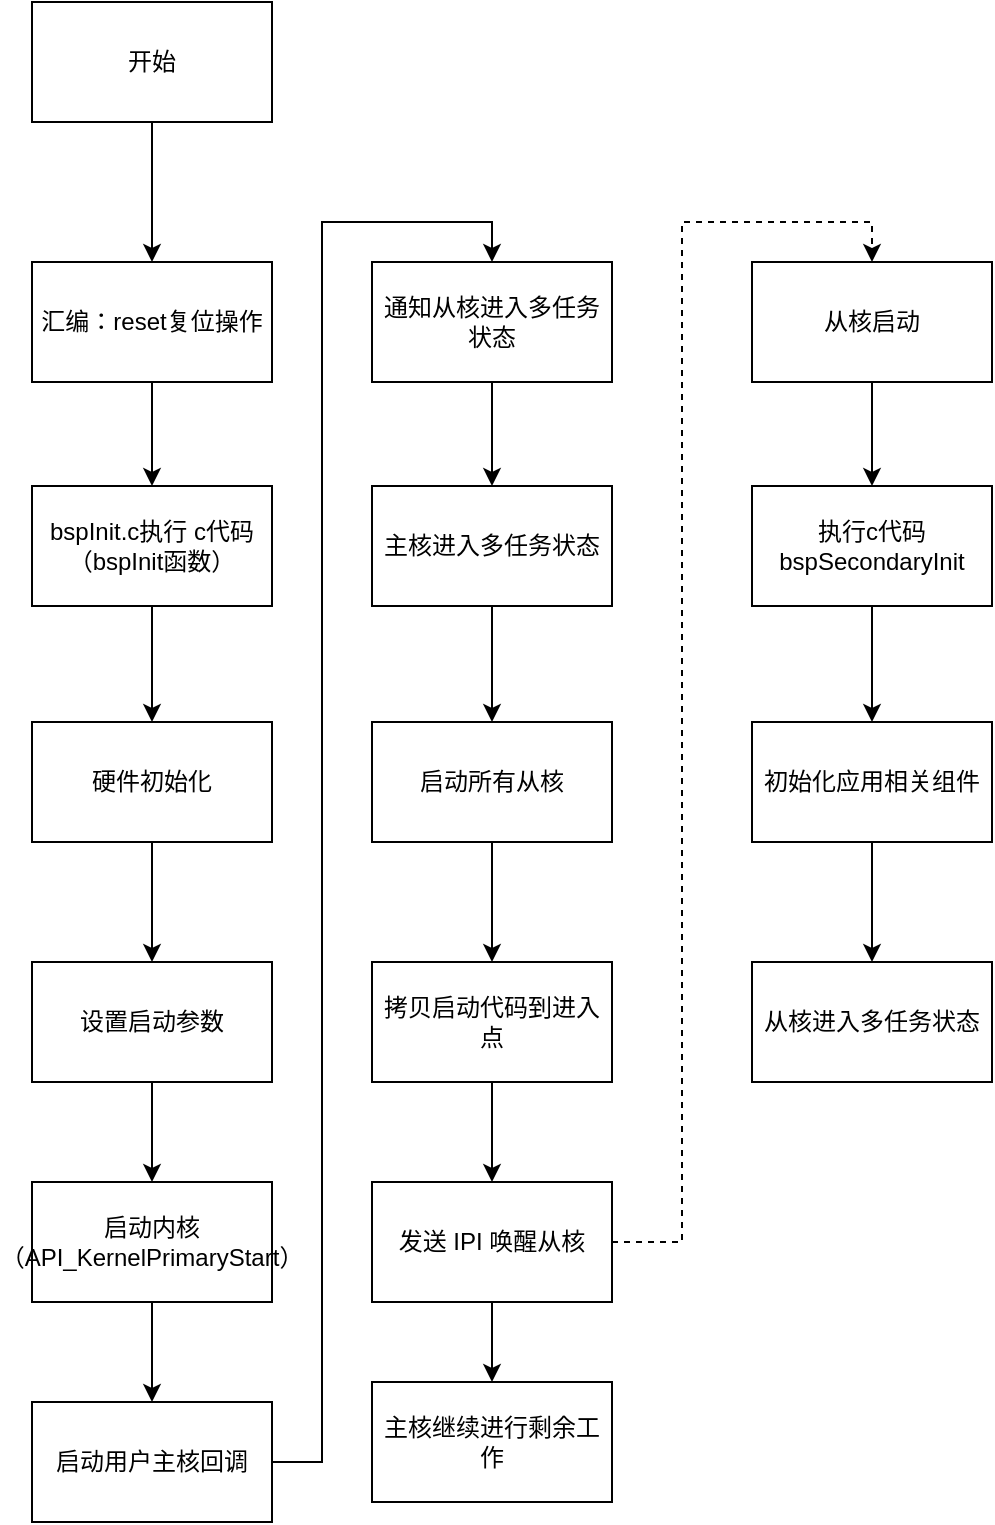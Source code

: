 <mxfile version="22.1.9" type="github">
  <diagram name="第 1 页" id="1HQR8PUqmYyXQHiPl_y9">
    <mxGraphModel dx="1434" dy="746" grid="0" gridSize="10" guides="1" tooltips="1" connect="1" arrows="1" fold="1" page="1" pageScale="1" pageWidth="827" pageHeight="1169" math="0" shadow="0">
      <root>
        <mxCell id="0" />
        <mxCell id="1" parent="0" />
        <mxCell id="qndFmh_zk4dahVnulxbC-3" value="" style="edgeStyle=orthogonalEdgeStyle;rounded=0;orthogonalLoop=1;jettySize=auto;html=1;" parent="1" source="qndFmh_zk4dahVnulxbC-1" target="qndFmh_zk4dahVnulxbC-2" edge="1">
          <mxGeometry relative="1" as="geometry" />
        </mxCell>
        <mxCell id="qndFmh_zk4dahVnulxbC-1" value="开始" style="rounded=0;whiteSpace=wrap;html=1;" parent="1" vertex="1">
          <mxGeometry x="120" y="30" width="120" height="60" as="geometry" />
        </mxCell>
        <mxCell id="qndFmh_zk4dahVnulxbC-7" value="" style="edgeStyle=orthogonalEdgeStyle;rounded=0;orthogonalLoop=1;jettySize=auto;html=1;" parent="1" source="qndFmh_zk4dahVnulxbC-2" target="qndFmh_zk4dahVnulxbC-6" edge="1">
          <mxGeometry relative="1" as="geometry" />
        </mxCell>
        <mxCell id="qndFmh_zk4dahVnulxbC-2" value="汇编：reset复位操作" style="rounded=0;whiteSpace=wrap;html=1;" parent="1" vertex="1">
          <mxGeometry x="120" y="160" width="120" height="60" as="geometry" />
        </mxCell>
        <mxCell id="qndFmh_zk4dahVnulxbC-9" value="" style="edgeStyle=orthogonalEdgeStyle;rounded=0;orthogonalLoop=1;jettySize=auto;html=1;" parent="1" source="qndFmh_zk4dahVnulxbC-6" target="qndFmh_zk4dahVnulxbC-8" edge="1">
          <mxGeometry relative="1" as="geometry" />
        </mxCell>
        <mxCell id="qndFmh_zk4dahVnulxbC-6" value="bspInit.c执行 c代码（bspInit函数）" style="whiteSpace=wrap;html=1;rounded=0;" parent="1" vertex="1">
          <mxGeometry x="120" y="272" width="120" height="60" as="geometry" />
        </mxCell>
        <mxCell id="qndFmh_zk4dahVnulxbC-11" value="" style="edgeStyle=orthogonalEdgeStyle;rounded=0;orthogonalLoop=1;jettySize=auto;html=1;" parent="1" source="qndFmh_zk4dahVnulxbC-8" target="qndFmh_zk4dahVnulxbC-10" edge="1">
          <mxGeometry relative="1" as="geometry" />
        </mxCell>
        <mxCell id="qndFmh_zk4dahVnulxbC-8" value="硬件初始化" style="whiteSpace=wrap;html=1;rounded=0;" parent="1" vertex="1">
          <mxGeometry x="120" y="390" width="120" height="60" as="geometry" />
        </mxCell>
        <mxCell id="qndFmh_zk4dahVnulxbC-13" value="" style="edgeStyle=orthogonalEdgeStyle;rounded=0;orthogonalLoop=1;jettySize=auto;html=1;" parent="1" source="qndFmh_zk4dahVnulxbC-10" target="qndFmh_zk4dahVnulxbC-12" edge="1">
          <mxGeometry relative="1" as="geometry" />
        </mxCell>
        <mxCell id="qndFmh_zk4dahVnulxbC-10" value="设置启动参数" style="whiteSpace=wrap;html=1;rounded=0;" parent="1" vertex="1">
          <mxGeometry x="120" y="510" width="120" height="60" as="geometry" />
        </mxCell>
        <mxCell id="qndFmh_zk4dahVnulxbC-15" value="" style="edgeStyle=orthogonalEdgeStyle;rounded=0;orthogonalLoop=1;jettySize=auto;html=1;" parent="1" source="qndFmh_zk4dahVnulxbC-12" target="qndFmh_zk4dahVnulxbC-14" edge="1">
          <mxGeometry relative="1" as="geometry" />
        </mxCell>
        <mxCell id="qndFmh_zk4dahVnulxbC-12" value="启动内核&lt;br&gt;（API_KernelPrimaryStart）" style="whiteSpace=wrap;html=1;rounded=0;" parent="1" vertex="1">
          <mxGeometry x="120" y="620" width="120" height="60" as="geometry" />
        </mxCell>
        <mxCell id="ayW0GDON4iWWiMJaRqKg-5" style="edgeStyle=orthogonalEdgeStyle;rounded=0;orthogonalLoop=1;jettySize=auto;html=1;entryX=0.5;entryY=0;entryDx=0;entryDy=0;" edge="1" parent="1" source="qndFmh_zk4dahVnulxbC-14" target="qndFmh_zk4dahVnulxbC-16">
          <mxGeometry relative="1" as="geometry" />
        </mxCell>
        <mxCell id="qndFmh_zk4dahVnulxbC-14" value="启动用户主核回调" style="whiteSpace=wrap;html=1;rounded=0;" parent="1" vertex="1">
          <mxGeometry x="120" y="730" width="120" height="60" as="geometry" />
        </mxCell>
        <mxCell id="qndFmh_zk4dahVnulxbC-19" value="" style="edgeStyle=orthogonalEdgeStyle;rounded=0;orthogonalLoop=1;jettySize=auto;html=1;" parent="1" source="qndFmh_zk4dahVnulxbC-16" target="qndFmh_zk4dahVnulxbC-18" edge="1">
          <mxGeometry relative="1" as="geometry" />
        </mxCell>
        <mxCell id="qndFmh_zk4dahVnulxbC-16" value="通知从核进入多任务状态" style="whiteSpace=wrap;html=1;rounded=0;" parent="1" vertex="1">
          <mxGeometry x="290" y="160" width="120" height="60" as="geometry" />
        </mxCell>
        <mxCell id="ayW0GDON4iWWiMJaRqKg-12" style="edgeStyle=orthogonalEdgeStyle;rounded=0;orthogonalLoop=1;jettySize=auto;html=1;entryX=0.5;entryY=0;entryDx=0;entryDy=0;" edge="1" parent="1" source="qndFmh_zk4dahVnulxbC-18" target="qndFmh_zk4dahVnulxbC-20">
          <mxGeometry relative="1" as="geometry" />
        </mxCell>
        <mxCell id="qndFmh_zk4dahVnulxbC-18" value="主核进入多任务状态" style="whiteSpace=wrap;html=1;rounded=0;" parent="1" vertex="1">
          <mxGeometry x="290" y="272" width="120" height="60" as="geometry" />
        </mxCell>
        <mxCell id="ayW0GDON4iWWiMJaRqKg-2" value="" style="edgeStyle=orthogonalEdgeStyle;rounded=0;orthogonalLoop=1;jettySize=auto;html=1;" edge="1" parent="1" source="qndFmh_zk4dahVnulxbC-20" target="ayW0GDON4iWWiMJaRqKg-1">
          <mxGeometry relative="1" as="geometry" />
        </mxCell>
        <mxCell id="qndFmh_zk4dahVnulxbC-20" value="启动所有从核" style="whiteSpace=wrap;html=1;rounded=0;" parent="1" vertex="1">
          <mxGeometry x="290" y="390" width="120" height="60" as="geometry" />
        </mxCell>
        <mxCell id="ayW0GDON4iWWiMJaRqKg-4" value="" style="edgeStyle=orthogonalEdgeStyle;rounded=0;orthogonalLoop=1;jettySize=auto;html=1;" edge="1" parent="1" source="ayW0GDON4iWWiMJaRqKg-1" target="ayW0GDON4iWWiMJaRqKg-3">
          <mxGeometry relative="1" as="geometry" />
        </mxCell>
        <mxCell id="ayW0GDON4iWWiMJaRqKg-1" value="拷贝启动代码到进入点" style="whiteSpace=wrap;html=1;rounded=0;" vertex="1" parent="1">
          <mxGeometry x="290" y="510" width="120" height="60" as="geometry" />
        </mxCell>
        <mxCell id="ayW0GDON4iWWiMJaRqKg-7" value="" style="edgeStyle=orthogonalEdgeStyle;rounded=0;orthogonalLoop=1;jettySize=auto;html=1;" edge="1" parent="1" source="ayW0GDON4iWWiMJaRqKg-3" target="ayW0GDON4iWWiMJaRqKg-6">
          <mxGeometry relative="1" as="geometry" />
        </mxCell>
        <mxCell id="ayW0GDON4iWWiMJaRqKg-11" style="edgeStyle=orthogonalEdgeStyle;rounded=0;orthogonalLoop=1;jettySize=auto;html=1;entryX=0.5;entryY=0;entryDx=0;entryDy=0;dashed=1;" edge="1" parent="1" source="ayW0GDON4iWWiMJaRqKg-3" target="ayW0GDON4iWWiMJaRqKg-9">
          <mxGeometry relative="1" as="geometry" />
        </mxCell>
        <mxCell id="ayW0GDON4iWWiMJaRqKg-3" value="发送 IPI 唤醒从核" style="whiteSpace=wrap;html=1;rounded=0;" vertex="1" parent="1">
          <mxGeometry x="290" y="620" width="120" height="60" as="geometry" />
        </mxCell>
        <mxCell id="ayW0GDON4iWWiMJaRqKg-6" value="主核继续进行剩余工作" style="whiteSpace=wrap;html=1;rounded=0;" vertex="1" parent="1">
          <mxGeometry x="290" y="720" width="120" height="60" as="geometry" />
        </mxCell>
        <mxCell id="ayW0GDON4iWWiMJaRqKg-14" value="" style="edgeStyle=orthogonalEdgeStyle;rounded=0;orthogonalLoop=1;jettySize=auto;html=1;" edge="1" parent="1" source="ayW0GDON4iWWiMJaRqKg-9" target="ayW0GDON4iWWiMJaRqKg-13">
          <mxGeometry relative="1" as="geometry" />
        </mxCell>
        <mxCell id="ayW0GDON4iWWiMJaRqKg-9" value="从核启动" style="whiteSpace=wrap;html=1;rounded=0;" vertex="1" parent="1">
          <mxGeometry x="480" y="160" width="120" height="60" as="geometry" />
        </mxCell>
        <mxCell id="ayW0GDON4iWWiMJaRqKg-16" value="" style="edgeStyle=orthogonalEdgeStyle;rounded=0;orthogonalLoop=1;jettySize=auto;html=1;" edge="1" parent="1" source="ayW0GDON4iWWiMJaRqKg-13" target="ayW0GDON4iWWiMJaRqKg-15">
          <mxGeometry relative="1" as="geometry" />
        </mxCell>
        <mxCell id="ayW0GDON4iWWiMJaRqKg-13" value="执行c代码&lt;br&gt;bspSecondaryInit" style="whiteSpace=wrap;html=1;rounded=0;" vertex="1" parent="1">
          <mxGeometry x="480" y="272" width="120" height="60" as="geometry" />
        </mxCell>
        <mxCell id="ayW0GDON4iWWiMJaRqKg-18" value="" style="edgeStyle=orthogonalEdgeStyle;rounded=0;orthogonalLoop=1;jettySize=auto;html=1;" edge="1" parent="1" source="ayW0GDON4iWWiMJaRqKg-15" target="ayW0GDON4iWWiMJaRqKg-17">
          <mxGeometry relative="1" as="geometry" />
        </mxCell>
        <mxCell id="ayW0GDON4iWWiMJaRqKg-15" value="初始化应用相关组件" style="whiteSpace=wrap;html=1;rounded=0;" vertex="1" parent="1">
          <mxGeometry x="480" y="390" width="120" height="60" as="geometry" />
        </mxCell>
        <mxCell id="ayW0GDON4iWWiMJaRqKg-17" value="从核进入多任务状态" style="whiteSpace=wrap;html=1;rounded=0;" vertex="1" parent="1">
          <mxGeometry x="480" y="510" width="120" height="60" as="geometry" />
        </mxCell>
      </root>
    </mxGraphModel>
  </diagram>
</mxfile>
